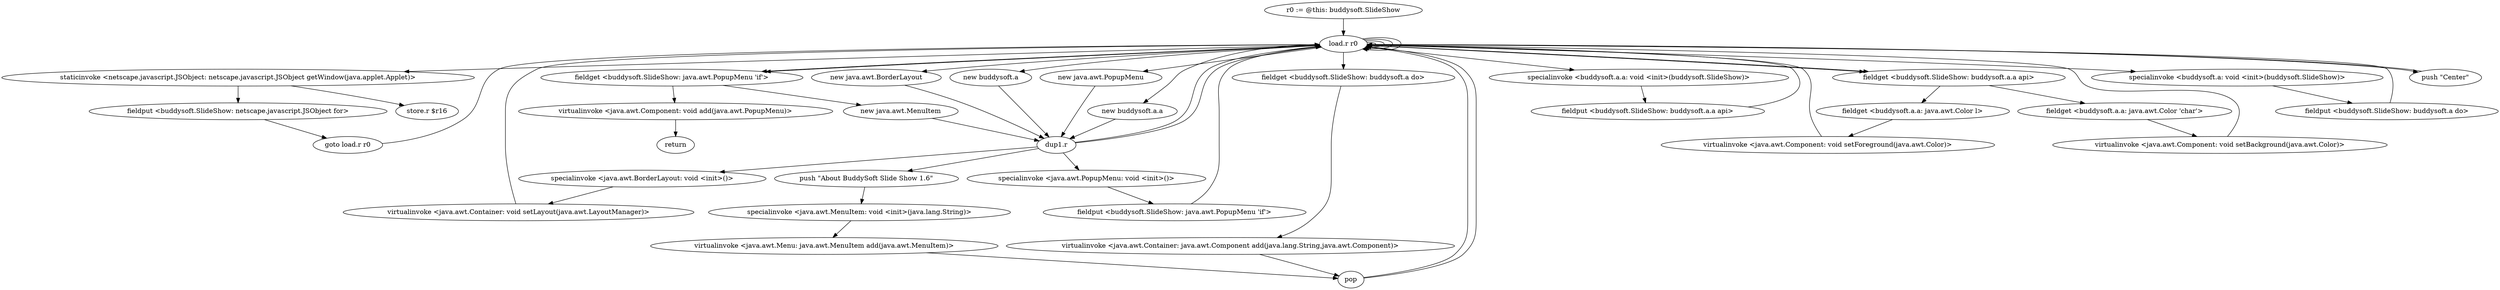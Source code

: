 digraph "" {
    "r0 := @this: buddysoft.SlideShow"
    "load.r r0"
    "r0 := @this: buddysoft.SlideShow"->"load.r r0";
    "load.r r0"->"load.r r0";
    "staticinvoke <netscape.javascript.JSObject: netscape.javascript.JSObject getWindow(java.applet.Applet)>"
    "load.r r0"->"staticinvoke <netscape.javascript.JSObject: netscape.javascript.JSObject getWindow(java.applet.Applet)>";
    "fieldput <buddysoft.SlideShow: netscape.javascript.JSObject for>"
    "staticinvoke <netscape.javascript.JSObject: netscape.javascript.JSObject getWindow(java.applet.Applet)>"->"fieldput <buddysoft.SlideShow: netscape.javascript.JSObject for>";
    "goto load.r r0"
    "fieldput <buddysoft.SlideShow: netscape.javascript.JSObject for>"->"goto load.r r0";
    "goto load.r r0"->"load.r r0";
    "new buddysoft.a.a"
    "load.r r0"->"new buddysoft.a.a";
    "dup1.r"
    "new buddysoft.a.a"->"dup1.r";
    "dup1.r"->"load.r r0";
    "specialinvoke <buddysoft.a.a: void <init>(buddysoft.SlideShow)>"
    "load.r r0"->"specialinvoke <buddysoft.a.a: void <init>(buddysoft.SlideShow)>";
    "fieldput <buddysoft.SlideShow: buddysoft.a.a api>"
    "specialinvoke <buddysoft.a.a: void <init>(buddysoft.SlideShow)>"->"fieldput <buddysoft.SlideShow: buddysoft.a.a api>";
    "fieldput <buddysoft.SlideShow: buddysoft.a.a api>"->"load.r r0";
    "load.r r0"->"load.r r0";
    "fieldget <buddysoft.SlideShow: buddysoft.a.a api>"
    "load.r r0"->"fieldget <buddysoft.SlideShow: buddysoft.a.a api>";
    "fieldget <buddysoft.a.a: java.awt.Color 'char'>"
    "fieldget <buddysoft.SlideShow: buddysoft.a.a api>"->"fieldget <buddysoft.a.a: java.awt.Color 'char'>";
    "virtualinvoke <java.awt.Component: void setBackground(java.awt.Color)>"
    "fieldget <buddysoft.a.a: java.awt.Color 'char'>"->"virtualinvoke <java.awt.Component: void setBackground(java.awt.Color)>";
    "virtualinvoke <java.awt.Component: void setBackground(java.awt.Color)>"->"load.r r0";
    "load.r r0"->"load.r r0";
    "load.r r0"->"fieldget <buddysoft.SlideShow: buddysoft.a.a api>";
    "fieldget <buddysoft.a.a: java.awt.Color l>"
    "fieldget <buddysoft.SlideShow: buddysoft.a.a api>"->"fieldget <buddysoft.a.a: java.awt.Color l>";
    "virtualinvoke <java.awt.Component: void setForeground(java.awt.Color)>"
    "fieldget <buddysoft.a.a: java.awt.Color l>"->"virtualinvoke <java.awt.Component: void setForeground(java.awt.Color)>";
    "virtualinvoke <java.awt.Component: void setForeground(java.awt.Color)>"->"load.r r0";
    "new java.awt.BorderLayout"
    "load.r r0"->"new java.awt.BorderLayout";
    "new java.awt.BorderLayout"->"dup1.r";
    "specialinvoke <java.awt.BorderLayout: void <init>()>"
    "dup1.r"->"specialinvoke <java.awt.BorderLayout: void <init>()>";
    "virtualinvoke <java.awt.Container: void setLayout(java.awt.LayoutManager)>"
    "specialinvoke <java.awt.BorderLayout: void <init>()>"->"virtualinvoke <java.awt.Container: void setLayout(java.awt.LayoutManager)>";
    "virtualinvoke <java.awt.Container: void setLayout(java.awt.LayoutManager)>"->"load.r r0";
    "new buddysoft.a"
    "load.r r0"->"new buddysoft.a";
    "new buddysoft.a"->"dup1.r";
    "dup1.r"->"load.r r0";
    "specialinvoke <buddysoft.a: void <init>(buddysoft.SlideShow)>"
    "load.r r0"->"specialinvoke <buddysoft.a: void <init>(buddysoft.SlideShow)>";
    "fieldput <buddysoft.SlideShow: buddysoft.a do>"
    "specialinvoke <buddysoft.a: void <init>(buddysoft.SlideShow)>"->"fieldput <buddysoft.SlideShow: buddysoft.a do>";
    "fieldput <buddysoft.SlideShow: buddysoft.a do>"->"load.r r0";
    "push \"Center\""
    "load.r r0"->"push \"Center\"";
    "push \"Center\""->"load.r r0";
    "fieldget <buddysoft.SlideShow: buddysoft.a do>"
    "load.r r0"->"fieldget <buddysoft.SlideShow: buddysoft.a do>";
    "virtualinvoke <java.awt.Container: java.awt.Component add(java.lang.String,java.awt.Component)>"
    "fieldget <buddysoft.SlideShow: buddysoft.a do>"->"virtualinvoke <java.awt.Container: java.awt.Component add(java.lang.String,java.awt.Component)>";
    "pop"
    "virtualinvoke <java.awt.Container: java.awt.Component add(java.lang.String,java.awt.Component)>"->"pop";
    "pop"->"load.r r0";
    "new java.awt.PopupMenu"
    "load.r r0"->"new java.awt.PopupMenu";
    "new java.awt.PopupMenu"->"dup1.r";
    "specialinvoke <java.awt.PopupMenu: void <init>()>"
    "dup1.r"->"specialinvoke <java.awt.PopupMenu: void <init>()>";
    "fieldput <buddysoft.SlideShow: java.awt.PopupMenu 'if'>"
    "specialinvoke <java.awt.PopupMenu: void <init>()>"->"fieldput <buddysoft.SlideShow: java.awt.PopupMenu 'if'>";
    "fieldput <buddysoft.SlideShow: java.awt.PopupMenu 'if'>"->"load.r r0";
    "fieldget <buddysoft.SlideShow: java.awt.PopupMenu 'if'>"
    "load.r r0"->"fieldget <buddysoft.SlideShow: java.awt.PopupMenu 'if'>";
    "new java.awt.MenuItem"
    "fieldget <buddysoft.SlideShow: java.awt.PopupMenu 'if'>"->"new java.awt.MenuItem";
    "new java.awt.MenuItem"->"dup1.r";
    "push \"About BuddySoft Slide Show 1.6\""
    "dup1.r"->"push \"About BuddySoft Slide Show 1.6\"";
    "specialinvoke <java.awt.MenuItem: void <init>(java.lang.String)>"
    "push \"About BuddySoft Slide Show 1.6\""->"specialinvoke <java.awt.MenuItem: void <init>(java.lang.String)>";
    "virtualinvoke <java.awt.Menu: java.awt.MenuItem add(java.awt.MenuItem)>"
    "specialinvoke <java.awt.MenuItem: void <init>(java.lang.String)>"->"virtualinvoke <java.awt.Menu: java.awt.MenuItem add(java.awt.MenuItem)>";
    "virtualinvoke <java.awt.Menu: java.awt.MenuItem add(java.awt.MenuItem)>"->"pop";
    "pop"->"load.r r0";
    "load.r r0"->"load.r r0";
    "load.r r0"->"fieldget <buddysoft.SlideShow: java.awt.PopupMenu 'if'>";
    "virtualinvoke <java.awt.Component: void add(java.awt.PopupMenu)>"
    "fieldget <buddysoft.SlideShow: java.awt.PopupMenu 'if'>"->"virtualinvoke <java.awt.Component: void add(java.awt.PopupMenu)>";
    "return"
    "virtualinvoke <java.awt.Component: void add(java.awt.PopupMenu)>"->"return";
    "store.r $r16"
    "staticinvoke <netscape.javascript.JSObject: netscape.javascript.JSObject getWindow(java.applet.Applet)>"->"store.r $r16";
}
